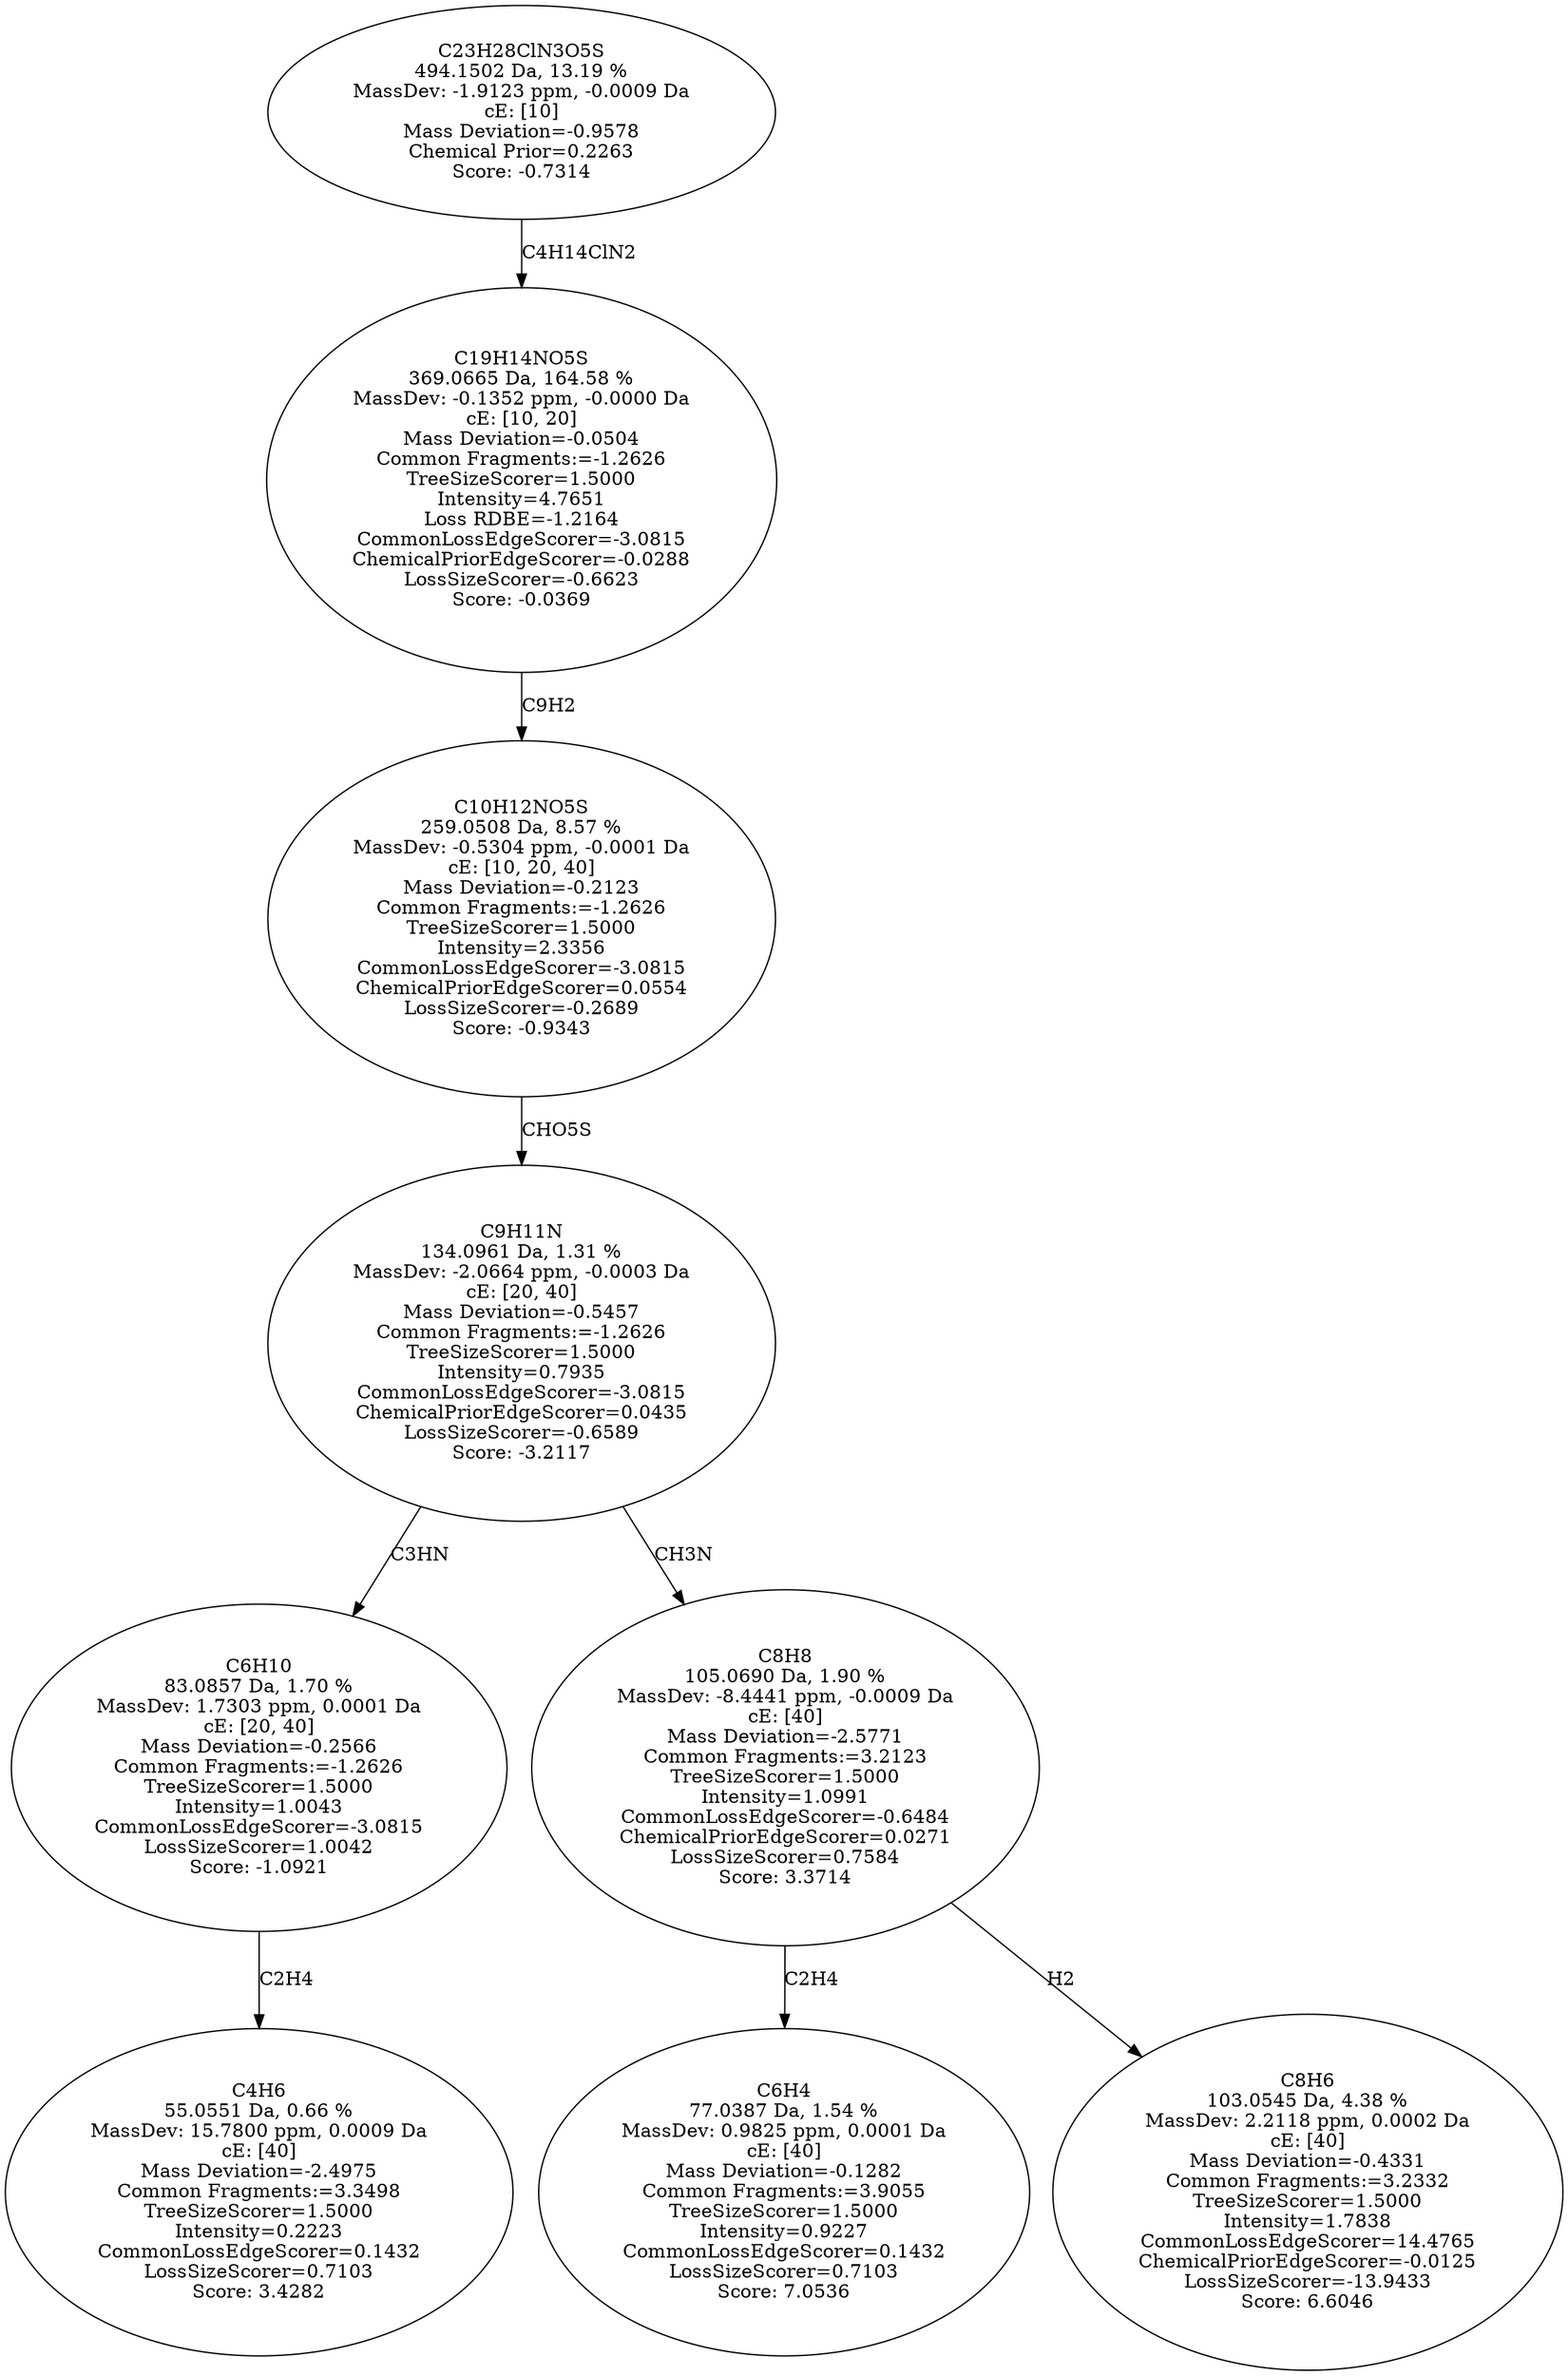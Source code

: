 strict digraph {
v1 [label="C4H6\n55.0551 Da, 0.66 %\nMassDev: 15.7800 ppm, 0.0009 Da\ncE: [40]\nMass Deviation=-2.4975\nCommon Fragments:=3.3498\nTreeSizeScorer=1.5000\nIntensity=0.2223\nCommonLossEdgeScorer=0.1432\nLossSizeScorer=0.7103\nScore: 3.4282"];
v2 [label="C6H10\n83.0857 Da, 1.70 %\nMassDev: 1.7303 ppm, 0.0001 Da\ncE: [20, 40]\nMass Deviation=-0.2566\nCommon Fragments:=-1.2626\nTreeSizeScorer=1.5000\nIntensity=1.0043\nCommonLossEdgeScorer=-3.0815\nLossSizeScorer=1.0042\nScore: -1.0921"];
v3 [label="C6H4\n77.0387 Da, 1.54 %\nMassDev: 0.9825 ppm, 0.0001 Da\ncE: [40]\nMass Deviation=-0.1282\nCommon Fragments:=3.9055\nTreeSizeScorer=1.5000\nIntensity=0.9227\nCommonLossEdgeScorer=0.1432\nLossSizeScorer=0.7103\nScore: 7.0536"];
v4 [label="C8H6\n103.0545 Da, 4.38 %\nMassDev: 2.2118 ppm, 0.0002 Da\ncE: [40]\nMass Deviation=-0.4331\nCommon Fragments:=3.2332\nTreeSizeScorer=1.5000\nIntensity=1.7838\nCommonLossEdgeScorer=14.4765\nChemicalPriorEdgeScorer=-0.0125\nLossSizeScorer=-13.9433\nScore: 6.6046"];
v5 [label="C8H8\n105.0690 Da, 1.90 %\nMassDev: -8.4441 ppm, -0.0009 Da\ncE: [40]\nMass Deviation=-2.5771\nCommon Fragments:=3.2123\nTreeSizeScorer=1.5000\nIntensity=1.0991\nCommonLossEdgeScorer=-0.6484\nChemicalPriorEdgeScorer=0.0271\nLossSizeScorer=0.7584\nScore: 3.3714"];
v6 [label="C9H11N\n134.0961 Da, 1.31 %\nMassDev: -2.0664 ppm, -0.0003 Da\ncE: [20, 40]\nMass Deviation=-0.5457\nCommon Fragments:=-1.2626\nTreeSizeScorer=1.5000\nIntensity=0.7935\nCommonLossEdgeScorer=-3.0815\nChemicalPriorEdgeScorer=0.0435\nLossSizeScorer=-0.6589\nScore: -3.2117"];
v7 [label="C10H12NO5S\n259.0508 Da, 8.57 %\nMassDev: -0.5304 ppm, -0.0001 Da\ncE: [10, 20, 40]\nMass Deviation=-0.2123\nCommon Fragments:=-1.2626\nTreeSizeScorer=1.5000\nIntensity=2.3356\nCommonLossEdgeScorer=-3.0815\nChemicalPriorEdgeScorer=0.0554\nLossSizeScorer=-0.2689\nScore: -0.9343"];
v8 [label="C19H14NO5S\n369.0665 Da, 164.58 %\nMassDev: -0.1352 ppm, -0.0000 Da\ncE: [10, 20]\nMass Deviation=-0.0504\nCommon Fragments:=-1.2626\nTreeSizeScorer=1.5000\nIntensity=4.7651\nLoss RDBE=-1.2164\nCommonLossEdgeScorer=-3.0815\nChemicalPriorEdgeScorer=-0.0288\nLossSizeScorer=-0.6623\nScore: -0.0369"];
v9 [label="C23H28ClN3O5S\n494.1502 Da, 13.19 %\nMassDev: -1.9123 ppm, -0.0009 Da\ncE: [10]\nMass Deviation=-0.9578\nChemical Prior=0.2263\nScore: -0.7314"];
v2 -> v1 [label="C2H4"];
v6 -> v2 [label="C3HN"];
v5 -> v3 [label="C2H4"];
v5 -> v4 [label="H2"];
v6 -> v5 [label="CH3N"];
v7 -> v6 [label="CHO5S"];
v8 -> v7 [label="C9H2"];
v9 -> v8 [label="C4H14ClN2"];
}